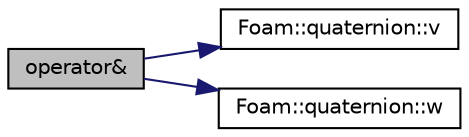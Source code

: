 digraph "operator&amp;"
{
  bgcolor="transparent";
  edge [fontname="Helvetica",fontsize="10",labelfontname="Helvetica",labelfontsize="10"];
  node [fontname="Helvetica",fontsize="10",shape=record];
  rankdir="LR";
  Node1 [label="operator&",height=0.2,width=0.4,color="black", fillcolor="grey75", style="filled", fontcolor="black"];
  Node1 -> Node2 [color="midnightblue",fontsize="10",style="solid",fontname="Helvetica"];
  Node2 [label="Foam::quaternion::v",height=0.2,width=0.4,color="black",URL="$a02107.html#a7769344d07ff72267a3d5d2882df60c2",tooltip="Vector part of the quaternion ( = axis of rotation) "];
  Node1 -> Node3 [color="midnightblue",fontsize="10",style="solid",fontname="Helvetica"];
  Node3 [label="Foam::quaternion::w",height=0.2,width=0.4,color="black",URL="$a02107.html#ac8ee381a3fa16ce6d70ec6c11d4c2bfd",tooltip="Scalar part of the quaternion ( = cos(theta/2) for rotation) "];
}
